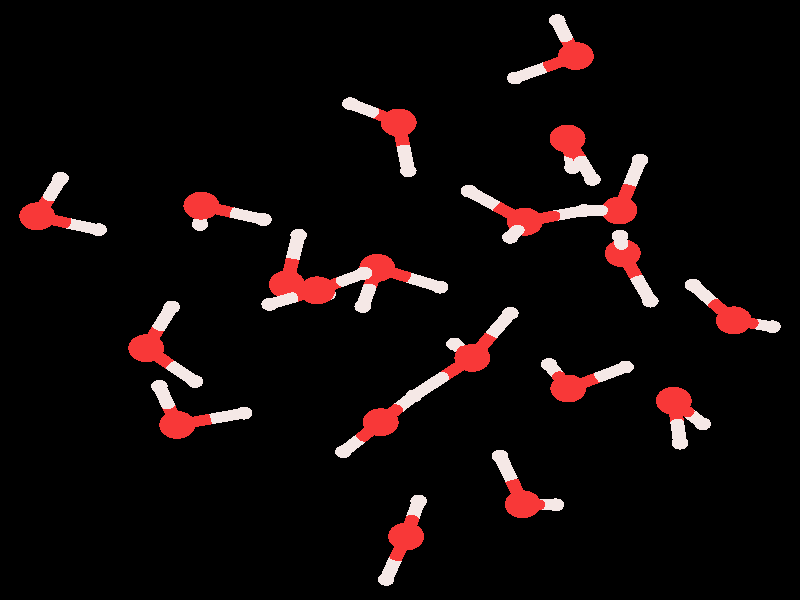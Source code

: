 #include "colors.inc"
#include "finish.inc"

global_settings {assumed_gamma 1 max_trace_level 6}
background {color White transmit 1.0}
camera {orthographic angle 0
  right -11.60*x up 11.19*y
  direction 50.00*z
  location <0,0,50.00> look_at <0,0,0>}


light_source {<  2.00,   3.00,  40.00> color White
  area_light <0.70, 0, 0>, <0, 0.70, 0>, 3, 3
  adaptive 1 jitter}
// no fog
#declare simple = finish {phong 0.7}
#declare pale = finish {ambient 0.5 diffuse 0.85 roughness 0.001 specular 0.200 }
#declare intermediate = finish {ambient 0.3 diffuse 0.6 specular 0.1 roughness 0.04}
#declare vmd = finish {ambient 0.0 diffuse 0.65 phong 0.1 phong_size 40.0 specular 0.5 }
#declare jmol = finish {ambient 0.2 diffuse 0.6 specular 1 roughness 0.001 metallic}
#declare ase2 = finish {ambient 0.05 brilliance 3 diffuse 0.6 metallic specular 0.7 roughness 0.04 reflection 0.15}
#declare ase3 = finish {ambient 0.15 brilliance 2 diffuse 0.6 metallic specular 1.0 roughness 0.001 reflection 0.0}
#declare glass = finish {ambient 0.05 diffuse 0.3 specular 1.0 roughness 0.001}
#declare glass2 = finish {ambient 0.01 diffuse 0.3 specular 1.0 reflection 0.25 roughness 0.001}
#declare Rcell = 0.050;
#declare Rbond = 0.100;

#macro atom(LOC, R, COL, TRANS, FIN)
  sphere{LOC, R texture{pigment{color COL transmit TRANS} finish{FIN}}}
#end
#macro constrain(LOC, R, COL, TRANS FIN)
union{torus{R, Rcell rotate 45*z texture{pigment{color COL transmit TRANS} finish{FIN}}}
     torus{R, Rcell rotate -45*z texture{pigment{color COL transmit TRANS} finish{FIN}}}
     translate LOC}
#end

// no cell vertices
atom(< -0.33,   0.60,  -4.62>, 0.26, rgb <0.94, 0.04, 0.04>, 0.0, jmol) // #0
atom(<  0.58,   0.24,  -4.88>, 0.12, rgb <0.91, 0.81, 0.79>, 0.0, jmol) // #1
atom(< -0.54,  -0.12,  -4.04>, 0.12, rgb <0.91, 0.81, 0.79>, 0.0, jmol) // #2
atom(< -2.88,   1.76,  -5.88>, 0.26, rgb <0.94, 0.04, 0.04>, 0.0, jmol) // #3
atom(< -1.98,   1.50,  -5.57>, 0.12, rgb <0.91, 0.81, 0.79>, 0.0, jmol) // #4
atom(< -2.90,   1.41,  -6.77>, 0.12, rgb <0.91, 0.81, 0.79>, 0.0, jmol) // #5
atom(<  4.84,  -0.38,  -2.28>, 0.26, rgb <0.94, 0.04, 0.04>, 0.0, jmol) // #6
atom(<  4.25,   0.28,  -2.67>, 0.12, rgb <0.91, 0.81, 0.79>, 0.0, jmol) // #7
atom(<  5.40,  -0.50,  -3.02>, 0.12, rgb <0.91, 0.81, 0.79>, 0.0, jmol) // #8
atom(< -1.20,   0.18,  -0.61>, 0.26, rgb <0.94, 0.04, 0.04>, 0.0, jmol) // #9
atom(< -0.52,   0.50,   0.00>, 0.12, rgb <0.91, 0.81, 0.79>, 0.0, jmol) // #10
atom(< -1.89,  -0.08,  -0.02>, 0.12, rgb <0.91, 0.81, 0.79>, 0.0, jmol) // #11
atom(<  3.97,  -1.88,  -5.97>, 0.26, rgb <0.94, 0.04, 0.04>, 0.0, jmol) // #12
atom(<  4.39,  -2.31,  -6.76>, 0.12, rgb <0.91, 0.81, 0.79>, 0.0, jmol) // #13
atom(<  4.06,  -2.67,  -5.35>, 0.12, rgb <0.91, 0.81, 0.79>, 0.0, jmol) // #14
atom(<  1.78,  -3.81,  -8.11>, 0.26, rgb <0.94, 0.04, 0.04>, 0.0, jmol) // #15
atom(<  2.26,  -3.82,  -8.93>, 0.12, rgb <0.91, 0.81, 0.79>, 0.0, jmol) // #16
atom(<  1.45,  -2.91,  -8.12>, 0.12, rgb <0.91, 0.81, 0.79>, 0.0, jmol) // #17
atom(< -0.02,   3.31,  -5.04>, 0.26, rgb <0.94, 0.04, 0.04>, 0.0, jmol) // #18
atom(< -0.72,   3.66,  -4.42>, 0.12, rgb <0.91, 0.81, 0.79>, 0.0, jmol) // #19
atom(<  0.12,   2.41,  -4.73>, 0.12, rgb <0.91, 0.81, 0.79>, 0.0, jmol) // #20
atom(< -0.28,  -2.28,  -6.72>, 0.26, rgb <0.94, 0.04, 0.04>, 0.0, jmol) // #21
atom(< -0.82,  -2.83,  -7.36>, 0.12, rgb <0.91, 0.81, 0.79>, 0.0, jmol) // #22
atom(<  0.20,  -1.79,  -7.44>, 0.12, rgb <0.91, 0.81, 0.79>, 0.0, jmol) // #23
atom(<  2.55,   4.55,  -3.59>, 0.26, rgb <0.94, 0.04, 0.04>, 0.0, jmol) // #24
atom(<  1.67,   4.14,  -3.76>, 0.12, rgb <0.91, 0.81, 0.79>, 0.0, jmol) // #25
atom(<  2.28,   5.21,  -2.99>, 0.12, rgb <0.91, 0.81, 0.79>, 0.0, jmol) // #26
atom(< -1.64,   0.29,  -8.02>, 0.26, rgb <0.94, 0.04, 0.04>, 0.0, jmol) // #27
atom(< -1.47,   1.21,  -8.22>, 0.12, rgb <0.91, 0.81, 0.79>, 0.0, jmol) // #28
atom(< -1.05,   0.11,  -7.31>, 0.12, rgb <0.91, 0.81, 0.79>, 0.0, jmol) // #29
atom(<  3.23,   0.87,  -6.19>, 0.26, rgb <0.94, 0.04, 0.04>, 0.0, jmol) // #30
atom(<  3.63,  -0.02,  -5.95>, 0.12, rgb <0.91, 0.81, 0.79>, 0.0, jmol) // #31
atom(<  3.19,   1.19,  -5.26>, 0.12, rgb <0.91, 0.81, 0.79>, 0.0, jmol) // #32
atom(<  1.81,   1.46,  -1.36>, 0.26, rgb <0.94, 0.04, 0.04>, 0.0, jmol) // #33
atom(<  1.60,   1.17,  -0.46>, 0.12, rgb <0.91, 0.81, 0.79>, 0.0, jmol) // #34
atom(<  1.00,   2.03,  -1.39>, 0.12, rgb <0.91, 0.81, 0.79>, 0.0, jmol) // #35
atom(<  0.09,  -4.41,  -4.96>, 0.26, rgb <0.94, 0.04, 0.04>, 0.0, jmol) // #36
atom(<  0.27,  -3.75,  -5.66>, 0.12, rgb <0.91, 0.81, 0.79>, 0.0, jmol) // #37
atom(< -0.20,  -5.21,  -5.48>, 0.12, rgb <0.91, 0.81, 0.79>, 0.0, jmol) // #38
atom(< -3.23,  -2.33,  -5.99>, 0.26, rgb <0.94, 0.04, 0.04>, 0.0, jmol) // #39
atom(< -3.49,  -1.61,  -5.36>, 0.12, rgb <0.91, 0.81, 0.79>, 0.0, jmol) // #40
atom(< -2.26,  -2.11,  -6.06>, 0.12, rgb <0.91, 0.81, 0.79>, 0.0, jmol) // #41
atom(< -3.68,  -0.90,  -3.60>, 0.26, rgb <0.94, 0.04, 0.04>, 0.0, jmol) // #42
atom(< -3.31,  -0.13,  -3.13>, 0.12, rgb <0.91, 0.81, 0.79>, 0.0, jmol) // #43
atom(< -2.97,  -1.52,  -3.37>, 0.12, rgb <0.91, 0.81, 0.79>, 0.0, jmol) // #44
atom(< -5.26,   1.56,  -4.68>, 0.26, rgb <0.94, 0.04, 0.04>, 0.0, jmol) // #45
atom(< -4.92,   2.27,  -4.07>, 0.12, rgb <0.91, 0.81, 0.79>, 0.0, jmol) // #46
atom(< -4.37,   1.31,  -5.04>, 0.12, rgb <0.91, 0.81, 0.79>, 0.0, jmol) // #47
atom(<  2.44,  -1.65,  -2.00>, 0.26, rgb <0.94, 0.04, 0.04>, 0.0, jmol) // #48
atom(<  3.27,  -1.25,  -1.80>, 0.12, rgb <0.91, 0.81, 0.79>, 0.0, jmol) // #49
atom(<  2.16,  -1.20,  -2.85>, 0.12, rgb <0.91, 0.81, 0.79>, 0.0, jmol) // #50
atom(<  3.18,   1.67,  -3.56>, 0.26, rgb <0.94, 0.04, 0.04>, 0.0, jmol) // #51
atom(<  3.48,   2.61,  -3.62>, 0.12, rgb <0.91, 0.81, 0.79>, 0.0, jmol) // #52
atom(<  2.67,   1.67,  -2.72>, 0.12, rgb <0.91, 0.81, 0.79>, 0.0, jmol) // #53
atom(<  2.43,   3.01,  -7.58>, 0.26, rgb <0.94, 0.04, 0.04>, 0.0, jmol) // #54
atom(<  2.79,   2.25,  -7.03>, 0.12, rgb <0.91, 0.81, 0.79>, 0.0, jmol) // #55
atom(<  2.50,   2.47,  -8.40>, 0.12, rgb <0.91, 0.81, 0.79>, 0.0, jmol) // #56
atom(<  1.05,  -1.08,  -8.65>, 0.26, rgb <0.94, 0.04, 0.04>, 0.0, jmol) // #57
atom(<  1.60,  -0.25,  -8.63>, 0.12, rgb <0.91, 0.81, 0.79>, 0.0, jmol) // #58
atom(<  0.79,  -0.82,  -9.58>, 0.12, rgb <0.91, 0.81, 0.79>, 0.0, jmol) // #59
cylinder {< -0.33,   0.60,  -4.62>, < -0.44,   0.24,  -4.33>, Rbond texture{pigment {color rgb <0.94, 0.04, 0.04> transmit 0.0} finish{jmol}}}
cylinder {< -0.54,  -0.12,  -4.04>, < -0.44,   0.24,  -4.33>, Rbond texture{pigment {color rgb <0.91, 0.81, 0.79> transmit 0.0} finish{jmol}}}
cylinder {< -0.33,   0.60,  -4.62>, <  0.12,   0.42,  -4.75>, Rbond texture{pigment {color rgb <0.94, 0.04, 0.04> transmit 0.0} finish{jmol}}}
cylinder {<  0.58,   0.24,  -4.88>, <  0.12,   0.42,  -4.75>, Rbond texture{pigment {color rgb <0.91, 0.81, 0.79> transmit 0.0} finish{jmol}}}
cylinder {< -2.88,   1.76,  -5.88>, < -2.89,   1.59,  -6.32>, Rbond texture{pigment {color rgb <0.94, 0.04, 0.04> transmit 0.0} finish{jmol}}}
cylinder {< -2.90,   1.41,  -6.77>, < -2.89,   1.59,  -6.32>, Rbond texture{pigment {color rgb <0.91, 0.81, 0.79> transmit 0.0} finish{jmol}}}
cylinder {< -2.88,   1.76,  -5.88>, < -2.43,   1.63,  -5.72>, Rbond texture{pigment {color rgb <0.94, 0.04, 0.04> transmit 0.0} finish{jmol}}}
cylinder {< -1.98,   1.50,  -5.57>, < -2.43,   1.63,  -5.72>, Rbond texture{pigment {color rgb <0.91, 0.81, 0.79> transmit 0.0} finish{jmol}}}
cylinder {<  4.84,  -0.38,  -2.28>, <  4.54,  -0.05,  -2.47>, Rbond texture{pigment {color rgb <0.94, 0.04, 0.04> transmit 0.0} finish{jmol}}}
cylinder {<  4.25,   0.28,  -2.67>, <  4.54,  -0.05,  -2.47>, Rbond texture{pigment {color rgb <0.91, 0.81, 0.79> transmit 0.0} finish{jmol}}}
cylinder {<  4.84,  -0.38,  -2.28>, <  5.12,  -0.44,  -2.65>, Rbond texture{pigment {color rgb <0.94, 0.04, 0.04> transmit 0.0} finish{jmol}}}
cylinder {<  5.40,  -0.50,  -3.02>, <  5.12,  -0.44,  -2.65>, Rbond texture{pigment {color rgb <0.91, 0.81, 0.79> transmit 0.0} finish{jmol}}}
cylinder {< -1.20,   0.18,  -0.61>, < -1.54,   0.05,  -0.32>, Rbond texture{pigment {color rgb <0.94, 0.04, 0.04> transmit 0.0} finish{jmol}}}
cylinder {< -1.89,  -0.08,  -0.02>, < -1.54,   0.05,  -0.32>, Rbond texture{pigment {color rgb <0.91, 0.81, 0.79> transmit 0.0} finish{jmol}}}
cylinder {< -1.20,   0.18,  -0.61>, < -0.86,   0.34,  -0.31>, Rbond texture{pigment {color rgb <0.94, 0.04, 0.04> transmit 0.0} finish{jmol}}}
cylinder {< -0.52,   0.50,   0.00>, < -0.86,   0.34,  -0.31>, Rbond texture{pigment {color rgb <0.91, 0.81, 0.79> transmit 0.0} finish{jmol}}}
cylinder {<  3.97,  -1.88,  -5.97>, <  4.02,  -2.28,  -5.66>, Rbond texture{pigment {color rgb <0.94, 0.04, 0.04> transmit 0.0} finish{jmol}}}
cylinder {<  4.06,  -2.67,  -5.35>, <  4.02,  -2.28,  -5.66>, Rbond texture{pigment {color rgb <0.91, 0.81, 0.79> transmit 0.0} finish{jmol}}}
cylinder {<  3.97,  -1.88,  -5.97>, <  4.18,  -2.10,  -6.37>, Rbond texture{pigment {color rgb <0.94, 0.04, 0.04> transmit 0.0} finish{jmol}}}
cylinder {<  4.39,  -2.31,  -6.76>, <  4.18,  -2.10,  -6.37>, Rbond texture{pigment {color rgb <0.91, 0.81, 0.79> transmit 0.0} finish{jmol}}}
cylinder {<  1.78,  -3.81,  -8.11>, <  2.02,  -3.82,  -8.52>, Rbond texture{pigment {color rgb <0.94, 0.04, 0.04> transmit 0.0} finish{jmol}}}
cylinder {<  2.26,  -3.82,  -8.93>, <  2.02,  -3.82,  -8.52>, Rbond texture{pigment {color rgb <0.91, 0.81, 0.79> transmit 0.0} finish{jmol}}}
cylinder {<  1.78,  -3.81,  -8.11>, <  1.62,  -3.36,  -8.12>, Rbond texture{pigment {color rgb <0.94, 0.04, 0.04> transmit 0.0} finish{jmol}}}
cylinder {<  1.45,  -2.91,  -8.12>, <  1.62,  -3.36,  -8.12>, Rbond texture{pigment {color rgb <0.91, 0.81, 0.79> transmit 0.0} finish{jmol}}}
cylinder {< -0.02,   3.31,  -5.04>, < -0.37,   3.49,  -4.73>, Rbond texture{pigment {color rgb <0.94, 0.04, 0.04> transmit 0.0} finish{jmol}}}
cylinder {< -0.72,   3.66,  -4.42>, < -0.37,   3.49,  -4.73>, Rbond texture{pigment {color rgb <0.91, 0.81, 0.79> transmit 0.0} finish{jmol}}}
cylinder {< -0.02,   3.31,  -5.04>, <  0.05,   2.86,  -4.88>, Rbond texture{pigment {color rgb <0.94, 0.04, 0.04> transmit 0.0} finish{jmol}}}
cylinder {<  0.12,   2.41,  -4.73>, <  0.05,   2.86,  -4.88>, Rbond texture{pigment {color rgb <0.91, 0.81, 0.79> transmit 0.0} finish{jmol}}}
cylinder {< -0.28,  -2.28,  -6.72>, < -0.04,  -2.03,  -7.08>, Rbond texture{pigment {color rgb <0.94, 0.04, 0.04> transmit 0.0} finish{jmol}}}
cylinder {<  0.20,  -1.79,  -7.44>, < -0.04,  -2.03,  -7.08>, Rbond texture{pigment {color rgb <0.91, 0.81, 0.79> transmit 0.0} finish{jmol}}}
cylinder {< -0.28,  -2.28,  -6.72>, < -0.55,  -2.56,  -7.04>, Rbond texture{pigment {color rgb <0.94, 0.04, 0.04> transmit 0.0} finish{jmol}}}
cylinder {< -0.82,  -2.83,  -7.36>, < -0.55,  -2.56,  -7.04>, Rbond texture{pigment {color rgb <0.91, 0.81, 0.79> transmit 0.0} finish{jmol}}}
cylinder {<  0.20,  -1.79,  -7.44>, <  0.63,  -1.43,  -8.05>, Rbond texture{pigment {color rgb <0.91, 0.81, 0.79> transmit 0.0} finish{jmol}}}
cylinder {<  1.05,  -1.08,  -8.65>, <  0.63,  -1.43,  -8.05>, Rbond texture{pigment {color rgb <0.94, 0.04, 0.04> transmit 0.0} finish{jmol}}}
cylinder {<  2.55,   4.55,  -3.59>, <  2.11,   4.34,  -3.67>, Rbond texture{pigment {color rgb <0.94, 0.04, 0.04> transmit 0.0} finish{jmol}}}
cylinder {<  1.67,   4.14,  -3.76>, <  2.11,   4.34,  -3.67>, Rbond texture{pigment {color rgb <0.91, 0.81, 0.79> transmit 0.0} finish{jmol}}}
cylinder {<  2.55,   4.55,  -3.59>, <  2.41,   4.88,  -3.29>, Rbond texture{pigment {color rgb <0.94, 0.04, 0.04> transmit 0.0} finish{jmol}}}
cylinder {<  2.28,   5.21,  -2.99>, <  2.41,   4.88,  -3.29>, Rbond texture{pigment {color rgb <0.91, 0.81, 0.79> transmit 0.0} finish{jmol}}}
cylinder {< -1.64,   0.29,  -8.02>, < -1.35,   0.20,  -7.66>, Rbond texture{pigment {color rgb <0.94, 0.04, 0.04> transmit 0.0} finish{jmol}}}
cylinder {< -1.05,   0.11,  -7.31>, < -1.35,   0.20,  -7.66>, Rbond texture{pigment {color rgb <0.91, 0.81, 0.79> transmit 0.0} finish{jmol}}}
cylinder {< -1.64,   0.29,  -8.02>, < -1.56,   0.75,  -8.12>, Rbond texture{pigment {color rgb <0.94, 0.04, 0.04> transmit 0.0} finish{jmol}}}
cylinder {< -1.47,   1.21,  -8.22>, < -1.56,   0.75,  -8.12>, Rbond texture{pigment {color rgb <0.91, 0.81, 0.79> transmit 0.0} finish{jmol}}}
cylinder {<  3.23,   0.87,  -6.19>, <  3.21,   1.03,  -5.73>, Rbond texture{pigment {color rgb <0.94, 0.04, 0.04> transmit 0.0} finish{jmol}}}
cylinder {<  3.19,   1.19,  -5.26>, <  3.21,   1.03,  -5.73>, Rbond texture{pigment {color rgb <0.91, 0.81, 0.79> transmit 0.0} finish{jmol}}}
cylinder {<  3.23,   0.87,  -6.19>, <  3.43,   0.42,  -6.07>, Rbond texture{pigment {color rgb <0.94, 0.04, 0.04> transmit 0.0} finish{jmol}}}
cylinder {<  3.63,  -0.02,  -5.95>, <  3.43,   0.42,  -6.07>, Rbond texture{pigment {color rgb <0.91, 0.81, 0.79> transmit 0.0} finish{jmol}}}
cylinder {<  1.81,   1.46,  -1.36>, <  1.71,   1.31,  -0.91>, Rbond texture{pigment {color rgb <0.94, 0.04, 0.04> transmit 0.0} finish{jmol}}}
cylinder {<  1.60,   1.17,  -0.46>, <  1.71,   1.31,  -0.91>, Rbond texture{pigment {color rgb <0.91, 0.81, 0.79> transmit 0.0} finish{jmol}}}
cylinder {<  1.81,   1.46,  -1.36>, <  1.40,   1.75,  -1.38>, Rbond texture{pigment {color rgb <0.94, 0.04, 0.04> transmit 0.0} finish{jmol}}}
cylinder {<  1.00,   2.03,  -1.39>, <  1.40,   1.75,  -1.38>, Rbond texture{pigment {color rgb <0.91, 0.81, 0.79> transmit 0.0} finish{jmol}}}
cylinder {<  1.81,   1.46,  -1.36>, <  2.24,   1.57,  -2.04>, Rbond texture{pigment {color rgb <0.94, 0.04, 0.04> transmit 0.0} finish{jmol}}}
cylinder {<  2.67,   1.67,  -2.72>, <  2.24,   1.57,  -2.04>, Rbond texture{pigment {color rgb <0.91, 0.81, 0.79> transmit 0.0} finish{jmol}}}
cylinder {<  0.09,  -4.41,  -4.96>, <  0.18,  -4.08,  -5.31>, Rbond texture{pigment {color rgb <0.94, 0.04, 0.04> transmit 0.0} finish{jmol}}}
cylinder {<  0.27,  -3.75,  -5.66>, <  0.18,  -4.08,  -5.31>, Rbond texture{pigment {color rgb <0.91, 0.81, 0.79> transmit 0.0} finish{jmol}}}
cylinder {<  0.09,  -4.41,  -4.96>, < -0.06,  -4.81,  -5.22>, Rbond texture{pigment {color rgb <0.94, 0.04, 0.04> transmit 0.0} finish{jmol}}}
cylinder {< -0.20,  -5.21,  -5.48>, < -0.06,  -4.81,  -5.22>, Rbond texture{pigment {color rgb <0.91, 0.81, 0.79> transmit 0.0} finish{jmol}}}
cylinder {< -3.23,  -2.33,  -5.99>, < -3.36,  -1.97,  -5.68>, Rbond texture{pigment {color rgb <0.94, 0.04, 0.04> transmit 0.0} finish{jmol}}}
cylinder {< -3.49,  -1.61,  -5.36>, < -3.36,  -1.97,  -5.68>, Rbond texture{pigment {color rgb <0.91, 0.81, 0.79> transmit 0.0} finish{jmol}}}
cylinder {< -3.23,  -2.33,  -5.99>, < -2.75,  -2.22,  -6.03>, Rbond texture{pigment {color rgb <0.94, 0.04, 0.04> transmit 0.0} finish{jmol}}}
cylinder {< -2.26,  -2.11,  -6.06>, < -2.75,  -2.22,  -6.03>, Rbond texture{pigment {color rgb <0.91, 0.81, 0.79> transmit 0.0} finish{jmol}}}
cylinder {< -3.68,  -0.90,  -3.60>, < -3.33,  -1.21,  -3.48>, Rbond texture{pigment {color rgb <0.94, 0.04, 0.04> transmit 0.0} finish{jmol}}}
cylinder {< -2.97,  -1.52,  -3.37>, < -3.33,  -1.21,  -3.48>, Rbond texture{pigment {color rgb <0.91, 0.81, 0.79> transmit 0.0} finish{jmol}}}
cylinder {< -3.68,  -0.90,  -3.60>, < -3.50,  -0.52,  -3.36>, Rbond texture{pigment {color rgb <0.94, 0.04, 0.04> transmit 0.0} finish{jmol}}}
cylinder {< -3.31,  -0.13,  -3.13>, < -3.50,  -0.52,  -3.36>, Rbond texture{pigment {color rgb <0.91, 0.81, 0.79> transmit 0.0} finish{jmol}}}
cylinder {< -5.26,   1.56,  -4.68>, < -5.09,   1.91,  -4.38>, Rbond texture{pigment {color rgb <0.94, 0.04, 0.04> transmit 0.0} finish{jmol}}}
cylinder {< -4.92,   2.27,  -4.07>, < -5.09,   1.91,  -4.38>, Rbond texture{pigment {color rgb <0.91, 0.81, 0.79> transmit 0.0} finish{jmol}}}
cylinder {< -5.26,   1.56,  -4.68>, < -4.81,   1.43,  -4.86>, Rbond texture{pigment {color rgb <0.94, 0.04, 0.04> transmit 0.0} finish{jmol}}}
cylinder {< -4.37,   1.31,  -5.04>, < -4.81,   1.43,  -4.86>, Rbond texture{pigment {color rgb <0.91, 0.81, 0.79> transmit 0.0} finish{jmol}}}
cylinder {<  2.44,  -1.65,  -2.00>, <  2.86,  -1.45,  -1.90>, Rbond texture{pigment {color rgb <0.94, 0.04, 0.04> transmit 0.0} finish{jmol}}}
cylinder {<  3.27,  -1.25,  -1.80>, <  2.86,  -1.45,  -1.90>, Rbond texture{pigment {color rgb <0.91, 0.81, 0.79> transmit 0.0} finish{jmol}}}
cylinder {<  2.44,  -1.65,  -2.00>, <  2.30,  -1.42,  -2.42>, Rbond texture{pigment {color rgb <0.94, 0.04, 0.04> transmit 0.0} finish{jmol}}}
cylinder {<  2.16,  -1.20,  -2.85>, <  2.30,  -1.42,  -2.42>, Rbond texture{pigment {color rgb <0.91, 0.81, 0.79> transmit 0.0} finish{jmol}}}
cylinder {<  3.18,   1.67,  -3.56>, <  3.33,   2.14,  -3.59>, Rbond texture{pigment {color rgb <0.94, 0.04, 0.04> transmit 0.0} finish{jmol}}}
cylinder {<  3.48,   2.61,  -3.62>, <  3.33,   2.14,  -3.59>, Rbond texture{pigment {color rgb <0.91, 0.81, 0.79> transmit 0.0} finish{jmol}}}
cylinder {<  3.18,   1.67,  -3.56>, <  2.93,   1.67,  -3.14>, Rbond texture{pigment {color rgb <0.94, 0.04, 0.04> transmit 0.0} finish{jmol}}}
cylinder {<  2.67,   1.67,  -2.72>, <  2.93,   1.67,  -3.14>, Rbond texture{pigment {color rgb <0.91, 0.81, 0.79> transmit 0.0} finish{jmol}}}
cylinder {<  2.43,   3.01,  -7.58>, <  2.61,   2.63,  -7.30>, Rbond texture{pigment {color rgb <0.94, 0.04, 0.04> transmit 0.0} finish{jmol}}}
cylinder {<  2.79,   2.25,  -7.03>, <  2.61,   2.63,  -7.30>, Rbond texture{pigment {color rgb <0.91, 0.81, 0.79> transmit 0.0} finish{jmol}}}
cylinder {<  2.43,   3.01,  -7.58>, <  2.47,   2.74,  -7.99>, Rbond texture{pigment {color rgb <0.94, 0.04, 0.04> transmit 0.0} finish{jmol}}}
cylinder {<  2.50,   2.47,  -8.40>, <  2.47,   2.74,  -7.99>, Rbond texture{pigment {color rgb <0.91, 0.81, 0.79> transmit 0.0} finish{jmol}}}
cylinder {<  1.05,  -1.08,  -8.65>, <  1.32,  -0.66,  -8.64>, Rbond texture{pigment {color rgb <0.94, 0.04, 0.04> transmit 0.0} finish{jmol}}}
cylinder {<  1.60,  -0.25,  -8.63>, <  1.32,  -0.66,  -8.64>, Rbond texture{pigment {color rgb <0.91, 0.81, 0.79> transmit 0.0} finish{jmol}}}
cylinder {<  1.05,  -1.08,  -8.65>, <  0.92,  -0.95,  -9.12>, Rbond texture{pigment {color rgb <0.94, 0.04, 0.04> transmit 0.0} finish{jmol}}}
cylinder {<  0.79,  -0.82,  -9.58>, <  0.92,  -0.95,  -9.12>, Rbond texture{pigment {color rgb <0.91, 0.81, 0.79> transmit 0.0} finish{jmol}}}
// no constraints
